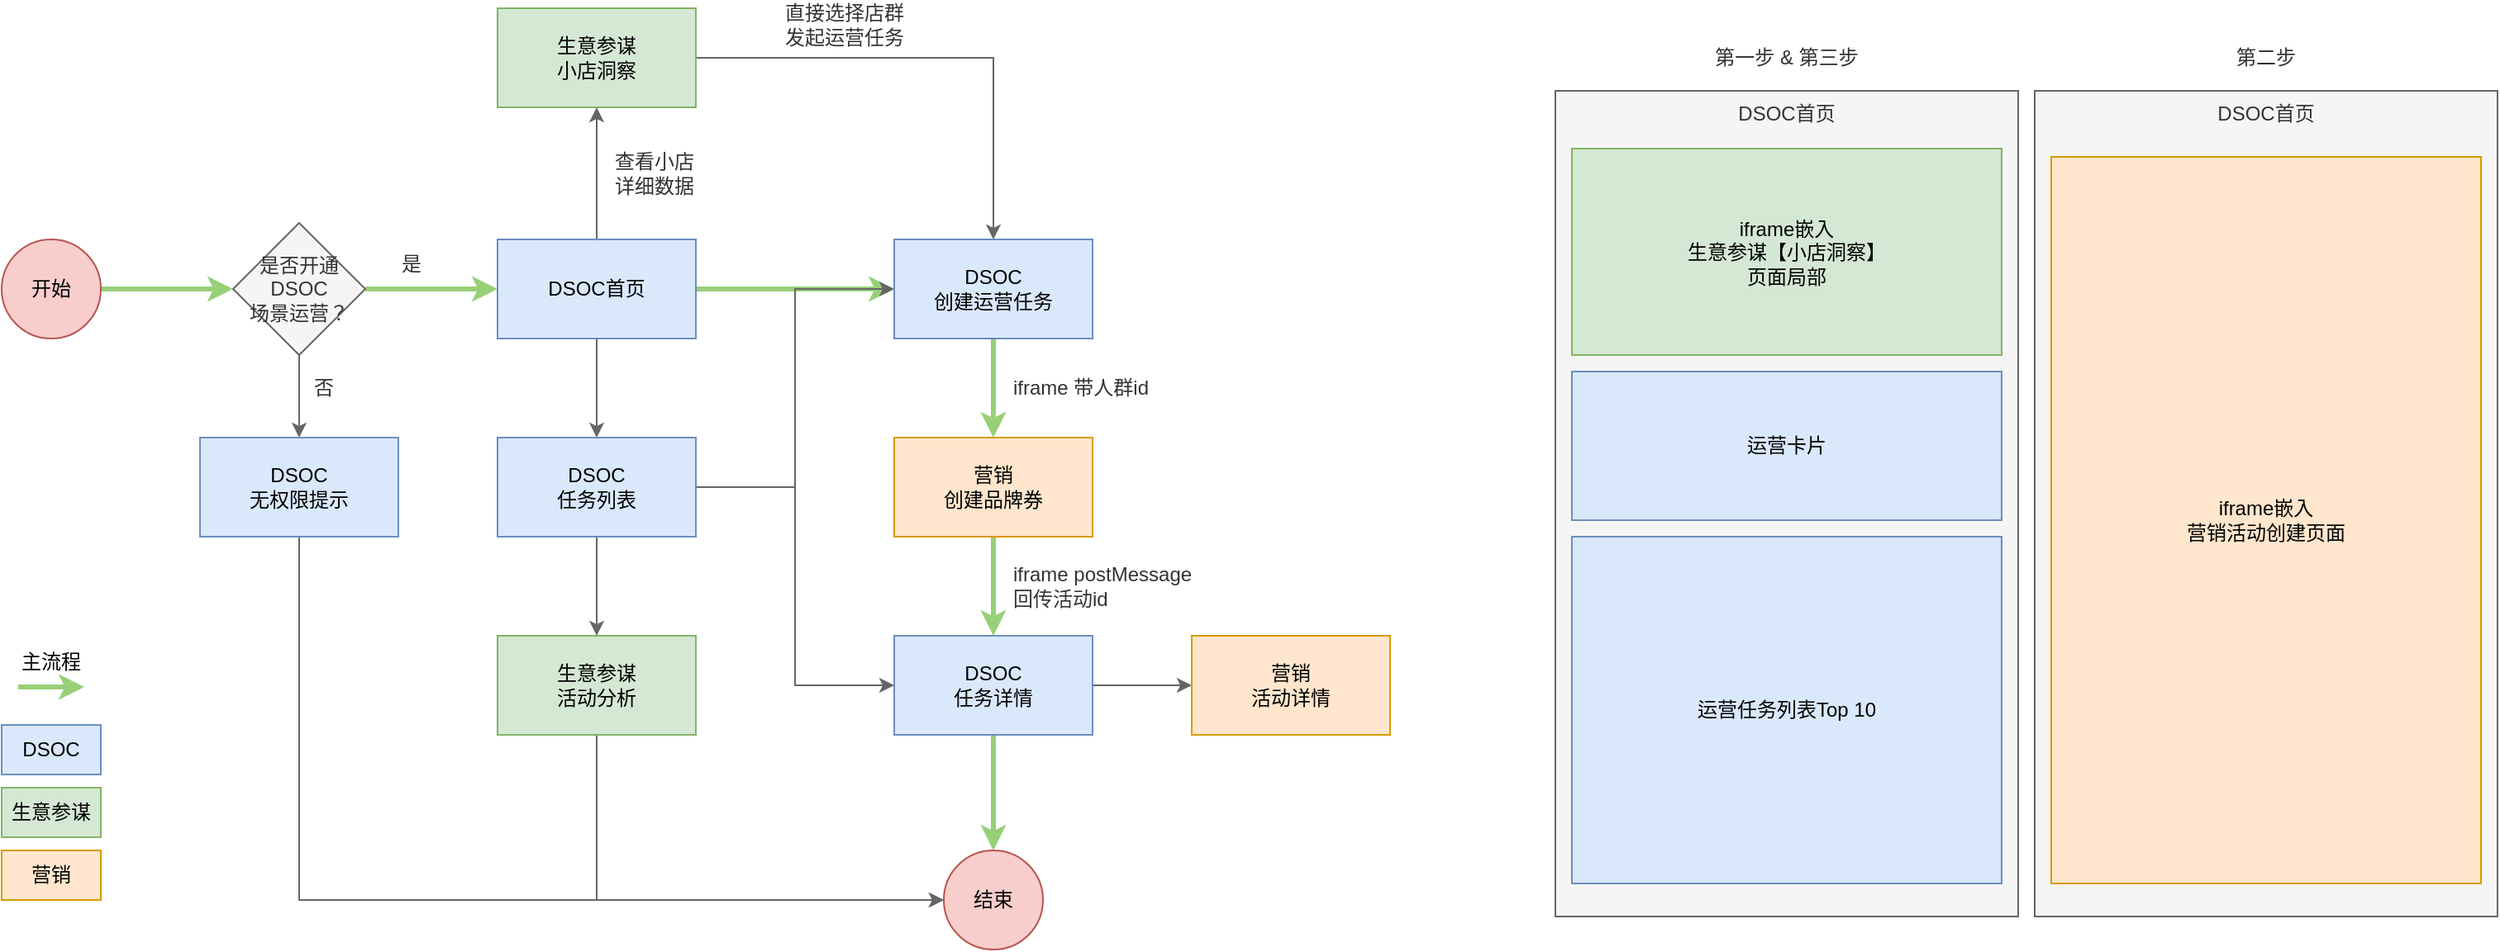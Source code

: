 <mxfile version="12.2.6" type="github" pages="1">
  <diagram id="N106i3W3YCd03xEBzc0Z" name="Page-1">
    <mxGraphModel dx="1412" dy="780" grid="1" gridSize="10" guides="1" tooltips="1" connect="1" arrows="1" fold="1" page="1" pageScale="1" pageWidth="827" pageHeight="1169" math="0" shadow="0">
      <root>
        <mxCell id="0"/>
        <mxCell id="1" parent="0"/>
        <mxCell id="og1X7F0gjWBo9PiOhJIb-28" value="DSOC首页" style="rounded=0;whiteSpace=wrap;html=1;align=center;verticalAlign=top;fillColor=#f5f5f5;strokeColor=#666666;fontColor=#333333;" vertex="1" parent="1">
          <mxGeometry x="1290" y="160" width="280" height="500" as="geometry"/>
        </mxCell>
        <mxCell id="og1X7F0gjWBo9PiOhJIb-24" value="DSOC首页" style="rounded=0;whiteSpace=wrap;html=1;align=center;verticalAlign=top;fillColor=#f5f5f5;strokeColor=#666666;fontColor=#333333;" vertex="1" parent="1">
          <mxGeometry x="1000" y="160" width="280" height="500" as="geometry"/>
        </mxCell>
        <mxCell id="qS_8AtRYpWkxKPDASyzW-3" value="" style="edgeStyle=orthogonalEdgeStyle;rounded=0;orthogonalLoop=1;jettySize=auto;html=1;strokeWidth=3;strokeColor=#97D077;" parent="1" source="qS_8AtRYpWkxKPDASyzW-1" edge="1">
          <mxGeometry relative="1" as="geometry">
            <mxPoint x="200" y="280" as="targetPoint"/>
          </mxGeometry>
        </mxCell>
        <mxCell id="qS_8AtRYpWkxKPDASyzW-1" value="开始" style="ellipse;whiteSpace=wrap;html=1;aspect=fixed;fillColor=#f8cecc;strokeColor=#b85450;" parent="1" vertex="1">
          <mxGeometry x="60" y="250" width="60" height="60" as="geometry"/>
        </mxCell>
        <mxCell id="qS_8AtRYpWkxKPDASyzW-6" value="" style="edgeStyle=orthogonalEdgeStyle;rounded=0;orthogonalLoop=1;jettySize=auto;html=1;strokeColor=#97D077;strokeWidth=3;" parent="1" source="qS_8AtRYpWkxKPDASyzW-4" target="qS_8AtRYpWkxKPDASyzW-5" edge="1">
          <mxGeometry relative="1" as="geometry"/>
        </mxCell>
        <mxCell id="qS_8AtRYpWkxKPDASyzW-8" value="" style="edgeStyle=orthogonalEdgeStyle;rounded=0;orthogonalLoop=1;jettySize=auto;html=1;strokeColor=#666666;" parent="1" source="qS_8AtRYpWkxKPDASyzW-4" target="qS_8AtRYpWkxKPDASyzW-7" edge="1">
          <mxGeometry relative="1" as="geometry"/>
        </mxCell>
        <mxCell id="qS_8AtRYpWkxKPDASyzW-16" value="" style="edgeStyle=orthogonalEdgeStyle;rounded=0;orthogonalLoop=1;jettySize=auto;html=1;strokeColor=#666666;" parent="1" source="qS_8AtRYpWkxKPDASyzW-4" target="qS_8AtRYpWkxKPDASyzW-15" edge="1">
          <mxGeometry relative="1" as="geometry"/>
        </mxCell>
        <mxCell id="qS_8AtRYpWkxKPDASyzW-4" value="DSOC首页" style="rounded=0;whiteSpace=wrap;html=1;fillColor=#dae8fc;strokeColor=#6c8ebf;" parent="1" vertex="1">
          <mxGeometry x="360" y="250" width="120" height="60" as="geometry"/>
        </mxCell>
        <mxCell id="qS_8AtRYpWkxKPDASyzW-17" value="" style="edgeStyle=orthogonalEdgeStyle;rounded=0;orthogonalLoop=1;jettySize=auto;html=1;entryX=0;entryY=0.5;entryDx=0;entryDy=0;strokeColor=#666666;" parent="1" source="qS_8AtRYpWkxKPDASyzW-15" target="qS_8AtRYpWkxKPDASyzW-5" edge="1">
          <mxGeometry relative="1" as="geometry"/>
        </mxCell>
        <mxCell id="qS_8AtRYpWkxKPDASyzW-19" value="" style="edgeStyle=orthogonalEdgeStyle;rounded=0;orthogonalLoop=1;jettySize=auto;html=1;entryX=0;entryY=0.5;entryDx=0;entryDy=0;strokeColor=#666666;" parent="1" source="qS_8AtRYpWkxKPDASyzW-15" target="qS_8AtRYpWkxKPDASyzW-11" edge="1">
          <mxGeometry relative="1" as="geometry">
            <mxPoint x="420" y="510" as="targetPoint"/>
          </mxGeometry>
        </mxCell>
        <mxCell id="og1X7F0gjWBo9PiOhJIb-8" value="" style="edgeStyle=orthogonalEdgeStyle;rounded=0;orthogonalLoop=1;jettySize=auto;html=1;strokeColor=#666666;strokeWidth=1;" edge="1" parent="1" source="qS_8AtRYpWkxKPDASyzW-15" target="og1X7F0gjWBo9PiOhJIb-7">
          <mxGeometry relative="1" as="geometry"/>
        </mxCell>
        <mxCell id="qS_8AtRYpWkxKPDASyzW-15" value="DSOC&lt;br&gt;任务列表" style="rounded=0;whiteSpace=wrap;html=1;fillColor=#dae8fc;strokeColor=#6c8ebf;" parent="1" vertex="1">
          <mxGeometry x="360" y="370" width="120" height="60" as="geometry"/>
        </mxCell>
        <mxCell id="qS_8AtRYpWkxKPDASyzW-14" value="" style="edgeStyle=orthogonalEdgeStyle;rounded=0;orthogonalLoop=1;jettySize=auto;html=1;entryX=0.5;entryY=0;entryDx=0;entryDy=0;strokeColor=#666666;" parent="1" source="qS_8AtRYpWkxKPDASyzW-7" target="qS_8AtRYpWkxKPDASyzW-5" edge="1">
          <mxGeometry relative="1" as="geometry">
            <mxPoint x="560" y="140" as="targetPoint"/>
          </mxGeometry>
        </mxCell>
        <mxCell id="qS_8AtRYpWkxKPDASyzW-7" value="生意参谋&lt;br&gt;小店洞察" style="rounded=0;whiteSpace=wrap;html=1;fillColor=#d5e8d4;strokeColor=#82b366;" parent="1" vertex="1">
          <mxGeometry x="360" y="110" width="120" height="60" as="geometry"/>
        </mxCell>
        <mxCell id="qS_8AtRYpWkxKPDASyzW-10" value="" style="edgeStyle=orthogonalEdgeStyle;rounded=0;orthogonalLoop=1;jettySize=auto;html=1;strokeColor=#97D077;strokeWidth=3;" parent="1" source="qS_8AtRYpWkxKPDASyzW-5" target="qS_8AtRYpWkxKPDASyzW-9" edge="1">
          <mxGeometry relative="1" as="geometry"/>
        </mxCell>
        <mxCell id="qS_8AtRYpWkxKPDASyzW-5" value="DSOC&lt;br&gt;创建运营任务" style="rounded=0;whiteSpace=wrap;html=1;fillColor=#dae8fc;strokeColor=#6c8ebf;" parent="1" vertex="1">
          <mxGeometry x="600" y="250" width="120" height="60" as="geometry"/>
        </mxCell>
        <mxCell id="qS_8AtRYpWkxKPDASyzW-12" value="" style="edgeStyle=orthogonalEdgeStyle;rounded=0;orthogonalLoop=1;jettySize=auto;html=1;strokeColor=#97D077;strokeWidth=3;" parent="1" source="qS_8AtRYpWkxKPDASyzW-9" target="qS_8AtRYpWkxKPDASyzW-11" edge="1">
          <mxGeometry relative="1" as="geometry"/>
        </mxCell>
        <mxCell id="qS_8AtRYpWkxKPDASyzW-9" value="营销&lt;br&gt;创建品牌券" style="rounded=0;whiteSpace=wrap;html=1;fillColor=#ffe6cc;strokeColor=#d79b00;" parent="1" vertex="1">
          <mxGeometry x="600" y="370" width="120" height="60" as="geometry"/>
        </mxCell>
        <mxCell id="qS_8AtRYpWkxKPDASyzW-25" value="" style="edgeStyle=orthogonalEdgeStyle;rounded=0;orthogonalLoop=1;jettySize=auto;html=1;strokeColor=#97D077;strokeWidth=3;" parent="1" source="qS_8AtRYpWkxKPDASyzW-11" target="qS_8AtRYpWkxKPDASyzW-21" edge="1">
          <mxGeometry relative="1" as="geometry"/>
        </mxCell>
        <mxCell id="og1X7F0gjWBo9PiOhJIb-15" value="" style="edgeStyle=orthogonalEdgeStyle;rounded=0;orthogonalLoop=1;jettySize=auto;html=1;strokeColor=#666666;strokeWidth=1;" edge="1" parent="1" source="qS_8AtRYpWkxKPDASyzW-11" target="og1X7F0gjWBo9PiOhJIb-14">
          <mxGeometry relative="1" as="geometry"/>
        </mxCell>
        <mxCell id="qS_8AtRYpWkxKPDASyzW-11" value="DSOC&lt;br&gt;任务详情" style="rounded=0;whiteSpace=wrap;html=1;fillColor=#dae8fc;strokeColor=#6c8ebf;" parent="1" vertex="1">
          <mxGeometry x="600" y="490" width="120" height="60" as="geometry"/>
        </mxCell>
        <mxCell id="og1X7F0gjWBo9PiOhJIb-14" value="营销&lt;br&gt;活动详情" style="rounded=0;whiteSpace=wrap;html=1;fillColor=#ffe6cc;strokeColor=#d79b00;" vertex="1" parent="1">
          <mxGeometry x="780" y="490" width="120" height="60" as="geometry"/>
        </mxCell>
        <mxCell id="qS_8AtRYpWkxKPDASyzW-24" value="" style="edgeStyle=orthogonalEdgeStyle;rounded=0;orthogonalLoop=1;jettySize=auto;html=1;strokeColor=#97D077;strokeWidth=3;" parent="1" source="qS_8AtRYpWkxKPDASyzW-20" target="qS_8AtRYpWkxKPDASyzW-4" edge="1">
          <mxGeometry relative="1" as="geometry"/>
        </mxCell>
        <mxCell id="qS_8AtRYpWkxKPDASyzW-29" value="" style="edgeStyle=orthogonalEdgeStyle;rounded=0;orthogonalLoop=1;jettySize=auto;html=1;strokeColor=#666666;" parent="1" source="qS_8AtRYpWkxKPDASyzW-20" edge="1">
          <mxGeometry relative="1" as="geometry">
            <mxPoint x="240" y="370" as="targetPoint"/>
          </mxGeometry>
        </mxCell>
        <mxCell id="qS_8AtRYpWkxKPDASyzW-20" value="是否开通DSOC&lt;br&gt;场景运营？" style="rhombus;whiteSpace=wrap;html=1;fillColor=#f5f5f5;strokeColor=#666666;fontColor=#333333;" parent="1" vertex="1">
          <mxGeometry x="200" y="240" width="80" height="80" as="geometry"/>
        </mxCell>
        <mxCell id="qS_8AtRYpWkxKPDASyzW-21" value="结束" style="ellipse;whiteSpace=wrap;html=1;aspect=fixed;fillColor=#f8cecc;strokeColor=#b85450;" parent="1" vertex="1">
          <mxGeometry x="630" y="620" width="60" height="60" as="geometry"/>
        </mxCell>
        <mxCell id="qS_8AtRYpWkxKPDASyzW-33" value="" style="edgeStyle=orthogonalEdgeStyle;rounded=0;orthogonalLoop=1;jettySize=auto;html=1;entryX=0;entryY=0.5;entryDx=0;entryDy=0;strokeColor=#666666;" parent="1" source="qS_8AtRYpWkxKPDASyzW-31" target="qS_8AtRYpWkxKPDASyzW-21" edge="1">
          <mxGeometry relative="1" as="geometry">
            <mxPoint x="240" y="510" as="targetPoint"/>
            <Array as="points">
              <mxPoint x="240" y="650"/>
            </Array>
          </mxGeometry>
        </mxCell>
        <mxCell id="qS_8AtRYpWkxKPDASyzW-31" value="DSOC&lt;br&gt;无权限提示" style="rounded=0;whiteSpace=wrap;html=1;fillColor=#dae8fc;strokeColor=#6c8ebf;" parent="1" vertex="1">
          <mxGeometry x="180" y="370" width="120" height="60" as="geometry"/>
        </mxCell>
        <mxCell id="og1X7F0gjWBo9PiOhJIb-1" value="否" style="text;html=1;strokeColor=none;fillColor=none;align=left;verticalAlign=middle;whiteSpace=wrap;rounded=0;fontColor=#333333;" vertex="1" parent="1">
          <mxGeometry x="247" y="330" width="40" height="20" as="geometry"/>
        </mxCell>
        <mxCell id="og1X7F0gjWBo9PiOhJIb-2" value="是" style="text;html=1;strokeColor=none;fillColor=none;align=left;verticalAlign=middle;whiteSpace=wrap;rounded=0;fontColor=#333333;" vertex="1" parent="1">
          <mxGeometry x="300" y="255" width="40" height="20" as="geometry"/>
        </mxCell>
        <mxCell id="og1X7F0gjWBo9PiOhJIb-3" value="" style="endArrow=classic;html=1;strokeColor=#97D077;strokeWidth=3;" edge="1" parent="1">
          <mxGeometry width="50" height="50" relative="1" as="geometry">
            <mxPoint x="70" y="521" as="sourcePoint"/>
            <mxPoint x="110" y="521" as="targetPoint"/>
          </mxGeometry>
        </mxCell>
        <mxCell id="og1X7F0gjWBo9PiOhJIb-4" value="主流程" style="text;html=1;strokeColor=none;fillColor=none;align=center;verticalAlign=middle;whiteSpace=wrap;rounded=0;" vertex="1" parent="1">
          <mxGeometry x="70" y="496" width="40" height="20" as="geometry"/>
        </mxCell>
        <mxCell id="og1X7F0gjWBo9PiOhJIb-10" value="" style="edgeStyle=orthogonalEdgeStyle;rounded=0;orthogonalLoop=1;jettySize=auto;html=1;strokeColor=#666666;strokeWidth=1;entryX=0;entryY=0.5;entryDx=0;entryDy=0;" edge="1" parent="1" source="og1X7F0gjWBo9PiOhJIb-7" target="qS_8AtRYpWkxKPDASyzW-21">
          <mxGeometry relative="1" as="geometry">
            <mxPoint x="420" y="650" as="targetPoint"/>
            <Array as="points">
              <mxPoint x="420" y="650"/>
            </Array>
          </mxGeometry>
        </mxCell>
        <mxCell id="og1X7F0gjWBo9PiOhJIb-7" value="生意参谋&lt;br&gt;活动分析" style="rounded=0;whiteSpace=wrap;html=1;fillColor=#d5e8d4;strokeColor=#82b366;" vertex="1" parent="1">
          <mxGeometry x="360" y="490" width="120" height="60" as="geometry"/>
        </mxCell>
        <mxCell id="og1X7F0gjWBo9PiOhJIb-11" value="DSOC" style="rounded=0;whiteSpace=wrap;html=1;align=center;fillColor=#dae8fc;strokeColor=#6c8ebf;" vertex="1" parent="1">
          <mxGeometry x="60" y="544" width="60" height="30" as="geometry"/>
        </mxCell>
        <mxCell id="og1X7F0gjWBo9PiOhJIb-12" value="生意参谋" style="rounded=0;whiteSpace=wrap;html=1;align=center;fillColor=#d5e8d4;strokeColor=#82b366;" vertex="1" parent="1">
          <mxGeometry x="60" y="582" width="60" height="30" as="geometry"/>
        </mxCell>
        <mxCell id="og1X7F0gjWBo9PiOhJIb-13" value="营销" style="rounded=0;whiteSpace=wrap;html=1;align=center;fillColor=#ffe6cc;strokeColor=#d79b00;" vertex="1" parent="1">
          <mxGeometry x="60" y="620" width="60" height="30" as="geometry"/>
        </mxCell>
        <mxCell id="og1X7F0gjWBo9PiOhJIb-17" value="直接选择店群发起运营任务" style="text;html=1;strokeColor=none;fillColor=none;align=center;verticalAlign=middle;whiteSpace=wrap;rounded=0;fontColor=#333333;" vertex="1" parent="1">
          <mxGeometry x="530" y="110" width="80" height="20" as="geometry"/>
        </mxCell>
        <mxCell id="og1X7F0gjWBo9PiOhJIb-18" value="查看小店详细数据" style="text;html=1;strokeColor=none;fillColor=none;align=center;verticalAlign=middle;whiteSpace=wrap;rounded=0;fontColor=#333333;" vertex="1" parent="1">
          <mxGeometry x="430" y="200" width="50" height="20" as="geometry"/>
        </mxCell>
        <mxCell id="og1X7F0gjWBo9PiOhJIb-21" value="iframe postMessage回传活动id" style="text;html=1;strokeColor=none;fillColor=none;align=left;verticalAlign=middle;whiteSpace=wrap;rounded=0;fontColor=#333333;" vertex="1" parent="1">
          <mxGeometry x="670" y="450" width="120" height="20" as="geometry"/>
        </mxCell>
        <mxCell id="og1X7F0gjWBo9PiOhJIb-22" value="iframe 带人群id" style="text;html=1;strokeColor=none;fillColor=none;align=left;verticalAlign=middle;whiteSpace=wrap;rounded=0;fontColor=#333333;" vertex="1" parent="1">
          <mxGeometry x="670" y="330" width="130" height="20" as="geometry"/>
        </mxCell>
        <mxCell id="og1X7F0gjWBo9PiOhJIb-25" value="iframe嵌入&lt;br&gt;生意参谋【小店洞察】&lt;br&gt;页面局部" style="rounded=0;whiteSpace=wrap;html=1;align=center;fillColor=#d5e8d4;strokeColor=#82b366;" vertex="1" parent="1">
          <mxGeometry x="1010" y="195" width="260" height="125" as="geometry"/>
        </mxCell>
        <mxCell id="og1X7F0gjWBo9PiOhJIb-26" value="运营卡片" style="rounded=0;whiteSpace=wrap;html=1;align=center;fillColor=#dae8fc;strokeColor=#6c8ebf;" vertex="1" parent="1">
          <mxGeometry x="1010" y="330" width="260" height="90" as="geometry"/>
        </mxCell>
        <mxCell id="og1X7F0gjWBo9PiOhJIb-27" value="iframe嵌入&lt;br&gt;营销活动创建页面" style="rounded=0;whiteSpace=wrap;html=1;align=center;fillColor=#ffe6cc;strokeColor=#d79b00;" vertex="1" parent="1">
          <mxGeometry x="1300" y="200" width="260" height="440" as="geometry"/>
        </mxCell>
        <mxCell id="og1X7F0gjWBo9PiOhJIb-29" value="运营任务列表Top 10" style="rounded=0;whiteSpace=wrap;html=1;align=center;fillColor=#dae8fc;strokeColor=#6c8ebf;" vertex="1" parent="1">
          <mxGeometry x="1010" y="430" width="260" height="210" as="geometry"/>
        </mxCell>
        <mxCell id="og1X7F0gjWBo9PiOhJIb-30" value="第一步 &amp;amp; 第三步" style="text;html=1;strokeColor=none;fillColor=none;align=center;verticalAlign=middle;whiteSpace=wrap;rounded=0;fontColor=#333333;" vertex="1" parent="1">
          <mxGeometry x="1090" y="130" width="100" height="20" as="geometry"/>
        </mxCell>
        <mxCell id="og1X7F0gjWBo9PiOhJIb-31" value="第二步" style="text;html=1;strokeColor=none;fillColor=none;align=center;verticalAlign=middle;whiteSpace=wrap;rounded=0;fontColor=#333333;" vertex="1" parent="1">
          <mxGeometry x="1410" y="130" width="40" height="20" as="geometry"/>
        </mxCell>
      </root>
    </mxGraphModel>
  </diagram>
</mxfile>
